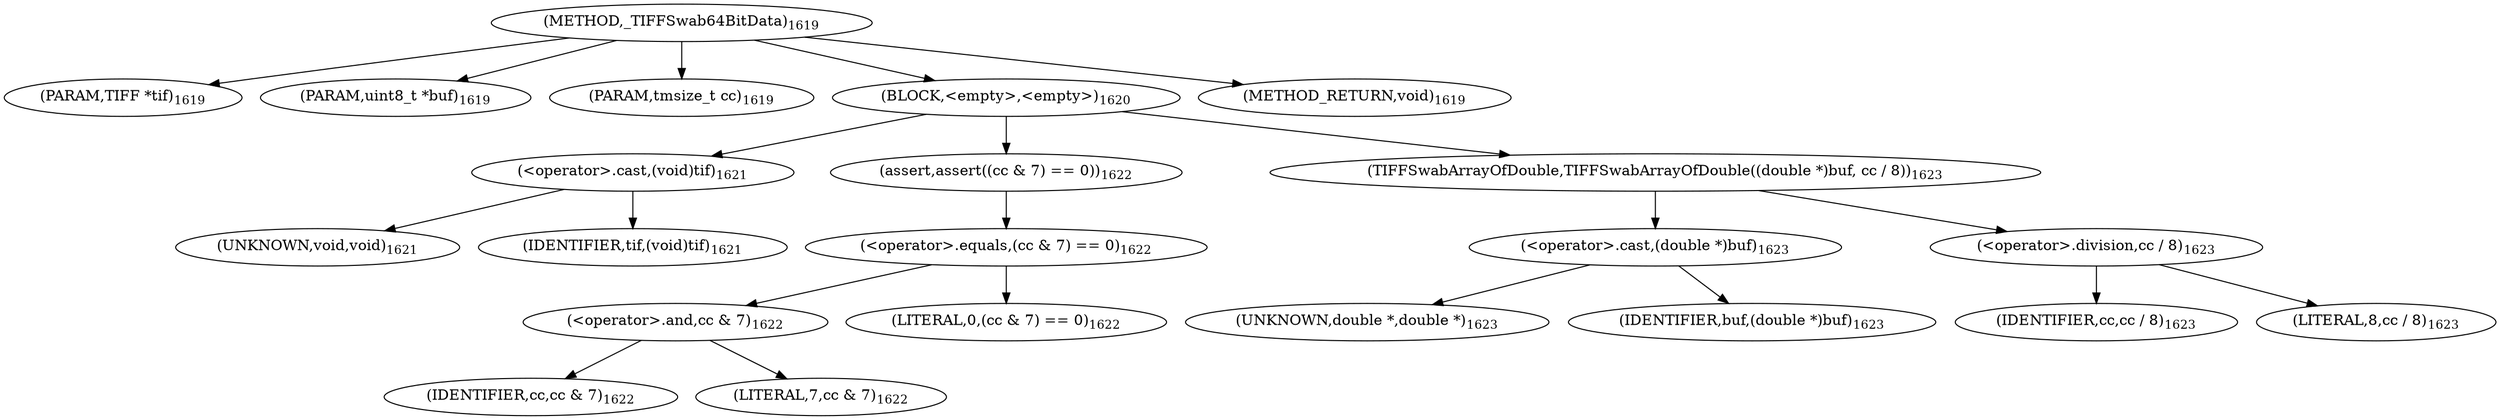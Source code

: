 digraph "_TIFFSwab64BitData" {  
"77946" [label = <(METHOD,_TIFFSwab64BitData)<SUB>1619</SUB>> ]
"77947" [label = <(PARAM,TIFF *tif)<SUB>1619</SUB>> ]
"77948" [label = <(PARAM,uint8_t *buf)<SUB>1619</SUB>> ]
"77949" [label = <(PARAM,tmsize_t cc)<SUB>1619</SUB>> ]
"77950" [label = <(BLOCK,&lt;empty&gt;,&lt;empty&gt;)<SUB>1620</SUB>> ]
"77951" [label = <(&lt;operator&gt;.cast,(void)tif)<SUB>1621</SUB>> ]
"77952" [label = <(UNKNOWN,void,void)<SUB>1621</SUB>> ]
"77953" [label = <(IDENTIFIER,tif,(void)tif)<SUB>1621</SUB>> ]
"77954" [label = <(assert,assert((cc &amp; 7) == 0))<SUB>1622</SUB>> ]
"77955" [label = <(&lt;operator&gt;.equals,(cc &amp; 7) == 0)<SUB>1622</SUB>> ]
"77956" [label = <(&lt;operator&gt;.and,cc &amp; 7)<SUB>1622</SUB>> ]
"77957" [label = <(IDENTIFIER,cc,cc &amp; 7)<SUB>1622</SUB>> ]
"77958" [label = <(LITERAL,7,cc &amp; 7)<SUB>1622</SUB>> ]
"77959" [label = <(LITERAL,0,(cc &amp; 7) == 0)<SUB>1622</SUB>> ]
"77960" [label = <(TIFFSwabArrayOfDouble,TIFFSwabArrayOfDouble((double *)buf, cc / 8))<SUB>1623</SUB>> ]
"77961" [label = <(&lt;operator&gt;.cast,(double *)buf)<SUB>1623</SUB>> ]
"77962" [label = <(UNKNOWN,double *,double *)<SUB>1623</SUB>> ]
"77963" [label = <(IDENTIFIER,buf,(double *)buf)<SUB>1623</SUB>> ]
"77964" [label = <(&lt;operator&gt;.division,cc / 8)<SUB>1623</SUB>> ]
"77965" [label = <(IDENTIFIER,cc,cc / 8)<SUB>1623</SUB>> ]
"77966" [label = <(LITERAL,8,cc / 8)<SUB>1623</SUB>> ]
"77967" [label = <(METHOD_RETURN,void)<SUB>1619</SUB>> ]
  "77946" -> "77947" 
  "77946" -> "77948" 
  "77946" -> "77949" 
  "77946" -> "77950" 
  "77946" -> "77967" 
  "77950" -> "77951" 
  "77950" -> "77954" 
  "77950" -> "77960" 
  "77951" -> "77952" 
  "77951" -> "77953" 
  "77954" -> "77955" 
  "77955" -> "77956" 
  "77955" -> "77959" 
  "77956" -> "77957" 
  "77956" -> "77958" 
  "77960" -> "77961" 
  "77960" -> "77964" 
  "77961" -> "77962" 
  "77961" -> "77963" 
  "77964" -> "77965" 
  "77964" -> "77966" 
}
